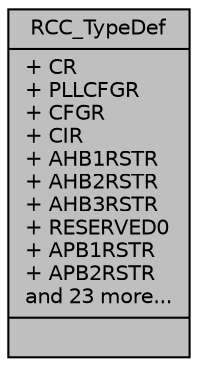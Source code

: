 digraph "RCC_TypeDef"
{
  edge [fontname="Helvetica",fontsize="10",labelfontname="Helvetica",labelfontsize="10"];
  node [fontname="Helvetica",fontsize="10",shape=record];
  Node1 [label="{RCC_TypeDef\n|+ CR\l+ PLLCFGR\l+ CFGR\l+ CIR\l+ AHB1RSTR\l+ AHB2RSTR\l+ AHB3RSTR\l+ RESERVED0\l+ APB1RSTR\l+ APB2RSTR\land 23 more...\l|}",height=0.2,width=0.4,color="black", fillcolor="grey75", style="filled", fontcolor="black"];
}
